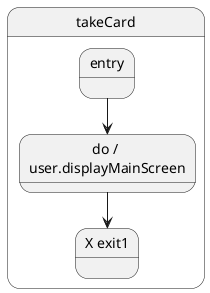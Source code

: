 @startuml
state "takeCard" as takeCard {
  state "entry" as takeCard_entry
  state "do / \nuser.displayMainScreen" as state_1
  takeCard_entry --> state_1
  state_1 --> exit1
  state "X exit1" as exit1
}
@enduml
